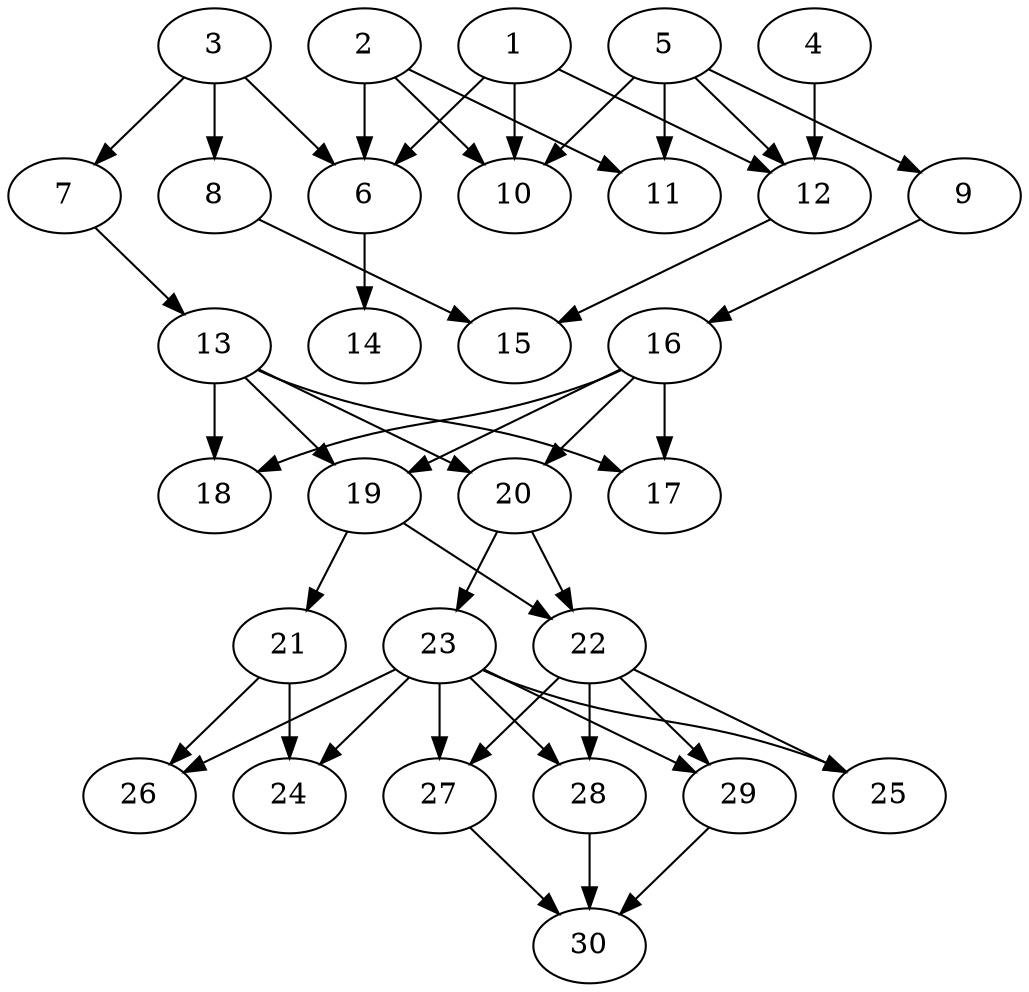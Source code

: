 // DAG automatically generated by daggen at Tue Aug  6 16:27:24 2019
// ./daggen --dot -n 30 --ccr 0.4 --fat 0.6 --regular 0.5 --density 0.6 --mindata 5242880 --maxdata 52428800 
digraph G {
  1 [size="22274560", alpha="0.09", expect_size="8909824"] 
  1 -> 6 [size ="8909824"]
  1 -> 10 [size ="8909824"]
  1 -> 12 [size ="8909824"]
  2 [size="93117440", alpha="0.20", expect_size="37246976"] 
  2 -> 6 [size ="37246976"]
  2 -> 10 [size ="37246976"]
  2 -> 11 [size ="37246976"]
  3 [size="120396800", alpha="0.05", expect_size="48158720"] 
  3 -> 6 [size ="48158720"]
  3 -> 7 [size ="48158720"]
  3 -> 8 [size ="48158720"]
  4 [size="60513280", alpha="0.01", expect_size="24205312"] 
  4 -> 12 [size ="24205312"]
  5 [size="60075520", alpha="0.09", expect_size="24030208"] 
  5 -> 9 [size ="24030208"]
  5 -> 10 [size ="24030208"]
  5 -> 11 [size ="24030208"]
  5 -> 12 [size ="24030208"]
  6 [size="71093760", alpha="0.03", expect_size="28437504"] 
  6 -> 14 [size ="28437504"]
  7 [size="101470720", alpha="0.00", expect_size="40588288"] 
  7 -> 13 [size ="40588288"]
  8 [size="91215360", alpha="0.01", expect_size="36486144"] 
  8 -> 15 [size ="36486144"]
  9 [size="120092160", alpha="0.05", expect_size="48036864"] 
  9 -> 16 [size ="48036864"]
  10 [size="18598400", alpha="0.14", expect_size="7439360"] 
  11 [size="95848960", alpha="0.14", expect_size="38339584"] 
  12 [size="33848320", alpha="0.06", expect_size="13539328"] 
  12 -> 15 [size ="13539328"]
  13 [size="31349760", alpha="0.01", expect_size="12539904"] 
  13 -> 17 [size ="12539904"]
  13 -> 18 [size ="12539904"]
  13 -> 19 [size ="12539904"]
  13 -> 20 [size ="12539904"]
  14 [size="58854400", alpha="0.10", expect_size="23541760"] 
  15 [size="65884160", alpha="0.07", expect_size="26353664"] 
  16 [size="118568960", alpha="0.17", expect_size="47427584"] 
  16 -> 17 [size ="47427584"]
  16 -> 18 [size ="47427584"]
  16 -> 19 [size ="47427584"]
  16 -> 20 [size ="47427584"]
  17 [size="18529280", alpha="0.05", expect_size="7411712"] 
  18 [size="20170240", alpha="0.18", expect_size="8068096"] 
  19 [size="23265280", alpha="0.02", expect_size="9306112"] 
  19 -> 21 [size ="9306112"]
  19 -> 22 [size ="9306112"]
  20 [size="50403840", alpha="0.07", expect_size="20161536"] 
  20 -> 22 [size ="20161536"]
  20 -> 23 [size ="20161536"]
  21 [size="14804480", alpha="0.13", expect_size="5921792"] 
  21 -> 24 [size ="5921792"]
  21 -> 26 [size ="5921792"]
  22 [size="95075840", alpha="0.13", expect_size="38030336"] 
  22 -> 25 [size ="38030336"]
  22 -> 27 [size ="38030336"]
  22 -> 28 [size ="38030336"]
  22 -> 29 [size ="38030336"]
  23 [size="130119680", alpha="0.11", expect_size="52047872"] 
  23 -> 24 [size ="52047872"]
  23 -> 25 [size ="52047872"]
  23 -> 26 [size ="52047872"]
  23 -> 27 [size ="52047872"]
  23 -> 28 [size ="52047872"]
  23 -> 29 [size ="52047872"]
  24 [size="19701760", alpha="0.17", expect_size="7880704"] 
  25 [size="78650880", alpha="0.11", expect_size="31460352"] 
  26 [size="122362880", alpha="0.15", expect_size="48945152"] 
  27 [size="105943040", alpha="0.13", expect_size="42377216"] 
  27 -> 30 [size ="42377216"]
  28 [size="17953280", alpha="0.05", expect_size="7181312"] 
  28 -> 30 [size ="7181312"]
  29 [size="121991680", alpha="0.16", expect_size="48796672"] 
  29 -> 30 [size ="48796672"]
  30 [size="16550400", alpha="0.07", expect_size="6620160"] 
}
